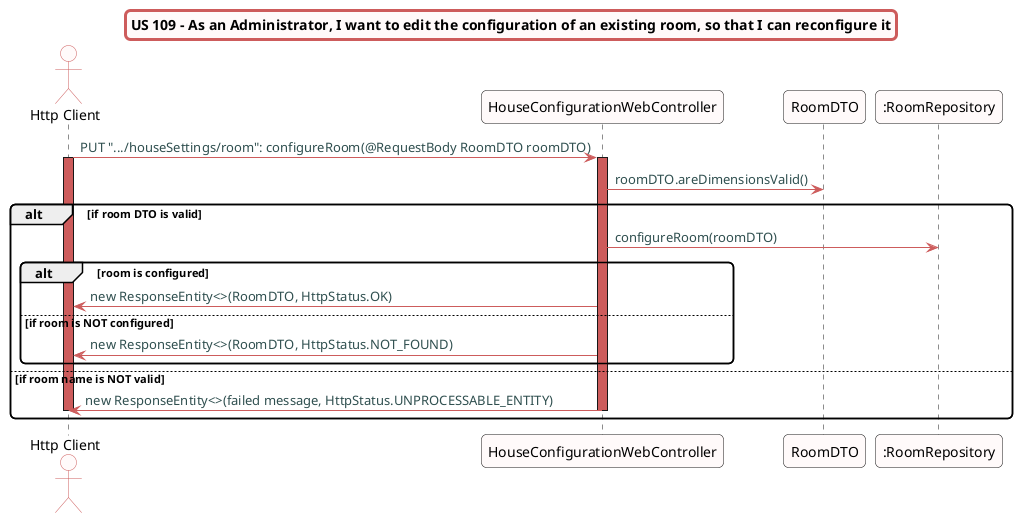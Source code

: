 @startuml
skinparam titleBorderRoundCorner 10
skinparam titleBorderThickness 3
skinparam titleBorderColor indianred
skinparam titleBackgroundColor snow
skinparam FontName quicksand

skinparam actor {
 	BorderColor indianred
 	backgroundColor Snow
 	}

 skinparam sequence {
 	LifeLineBackgroundColor indianred
 	ParticipantBackgroundColor snow
}

 skinparam roundcorner 10

 skinparam component {
   arrowThickness 1
   ArrowFontName Verdana
   ArrowColor indianred
   ArrowFontColor darkslategrey
 }
title US 109 - As an Administrator, I want to edit the configuration of an existing room, so that I can reconfigure it

actor "Http Client"
"Http Client" -> "HouseConfigurationWebController":  PUT ".../houseSettings/room": configureRoom(@RequestBody RoomDTO roomDTO)
activate "Http Client"

activate "HouseConfigurationWebController"
"HouseConfigurationWebController" -> "RoomDTO": roomDTO.areDimensionsValid()

alt if room DTO is valid
"HouseConfigurationWebController" -> ":RoomRepository": configureRoom(roomDTO)

alt room is configured
"HouseConfigurationWebController" -> "Http Client": new ResponseEntity<>(RoomDTO, HttpStatus.OK)

else if room is NOT configured
"HouseConfigurationWebController" -> "Http Client": new ResponseEntity<>(RoomDTO, HttpStatus.NOT_FOUND)
end

else if room name is NOT valid
"HouseConfigurationWebController" -> "Http Client": new ResponseEntity<>(failed message, HttpStatus.UNPROCESSABLE_ENTITY)
deactivate "HouseConfigurationWebController"
deactivate "Http Client"
end

@enduml